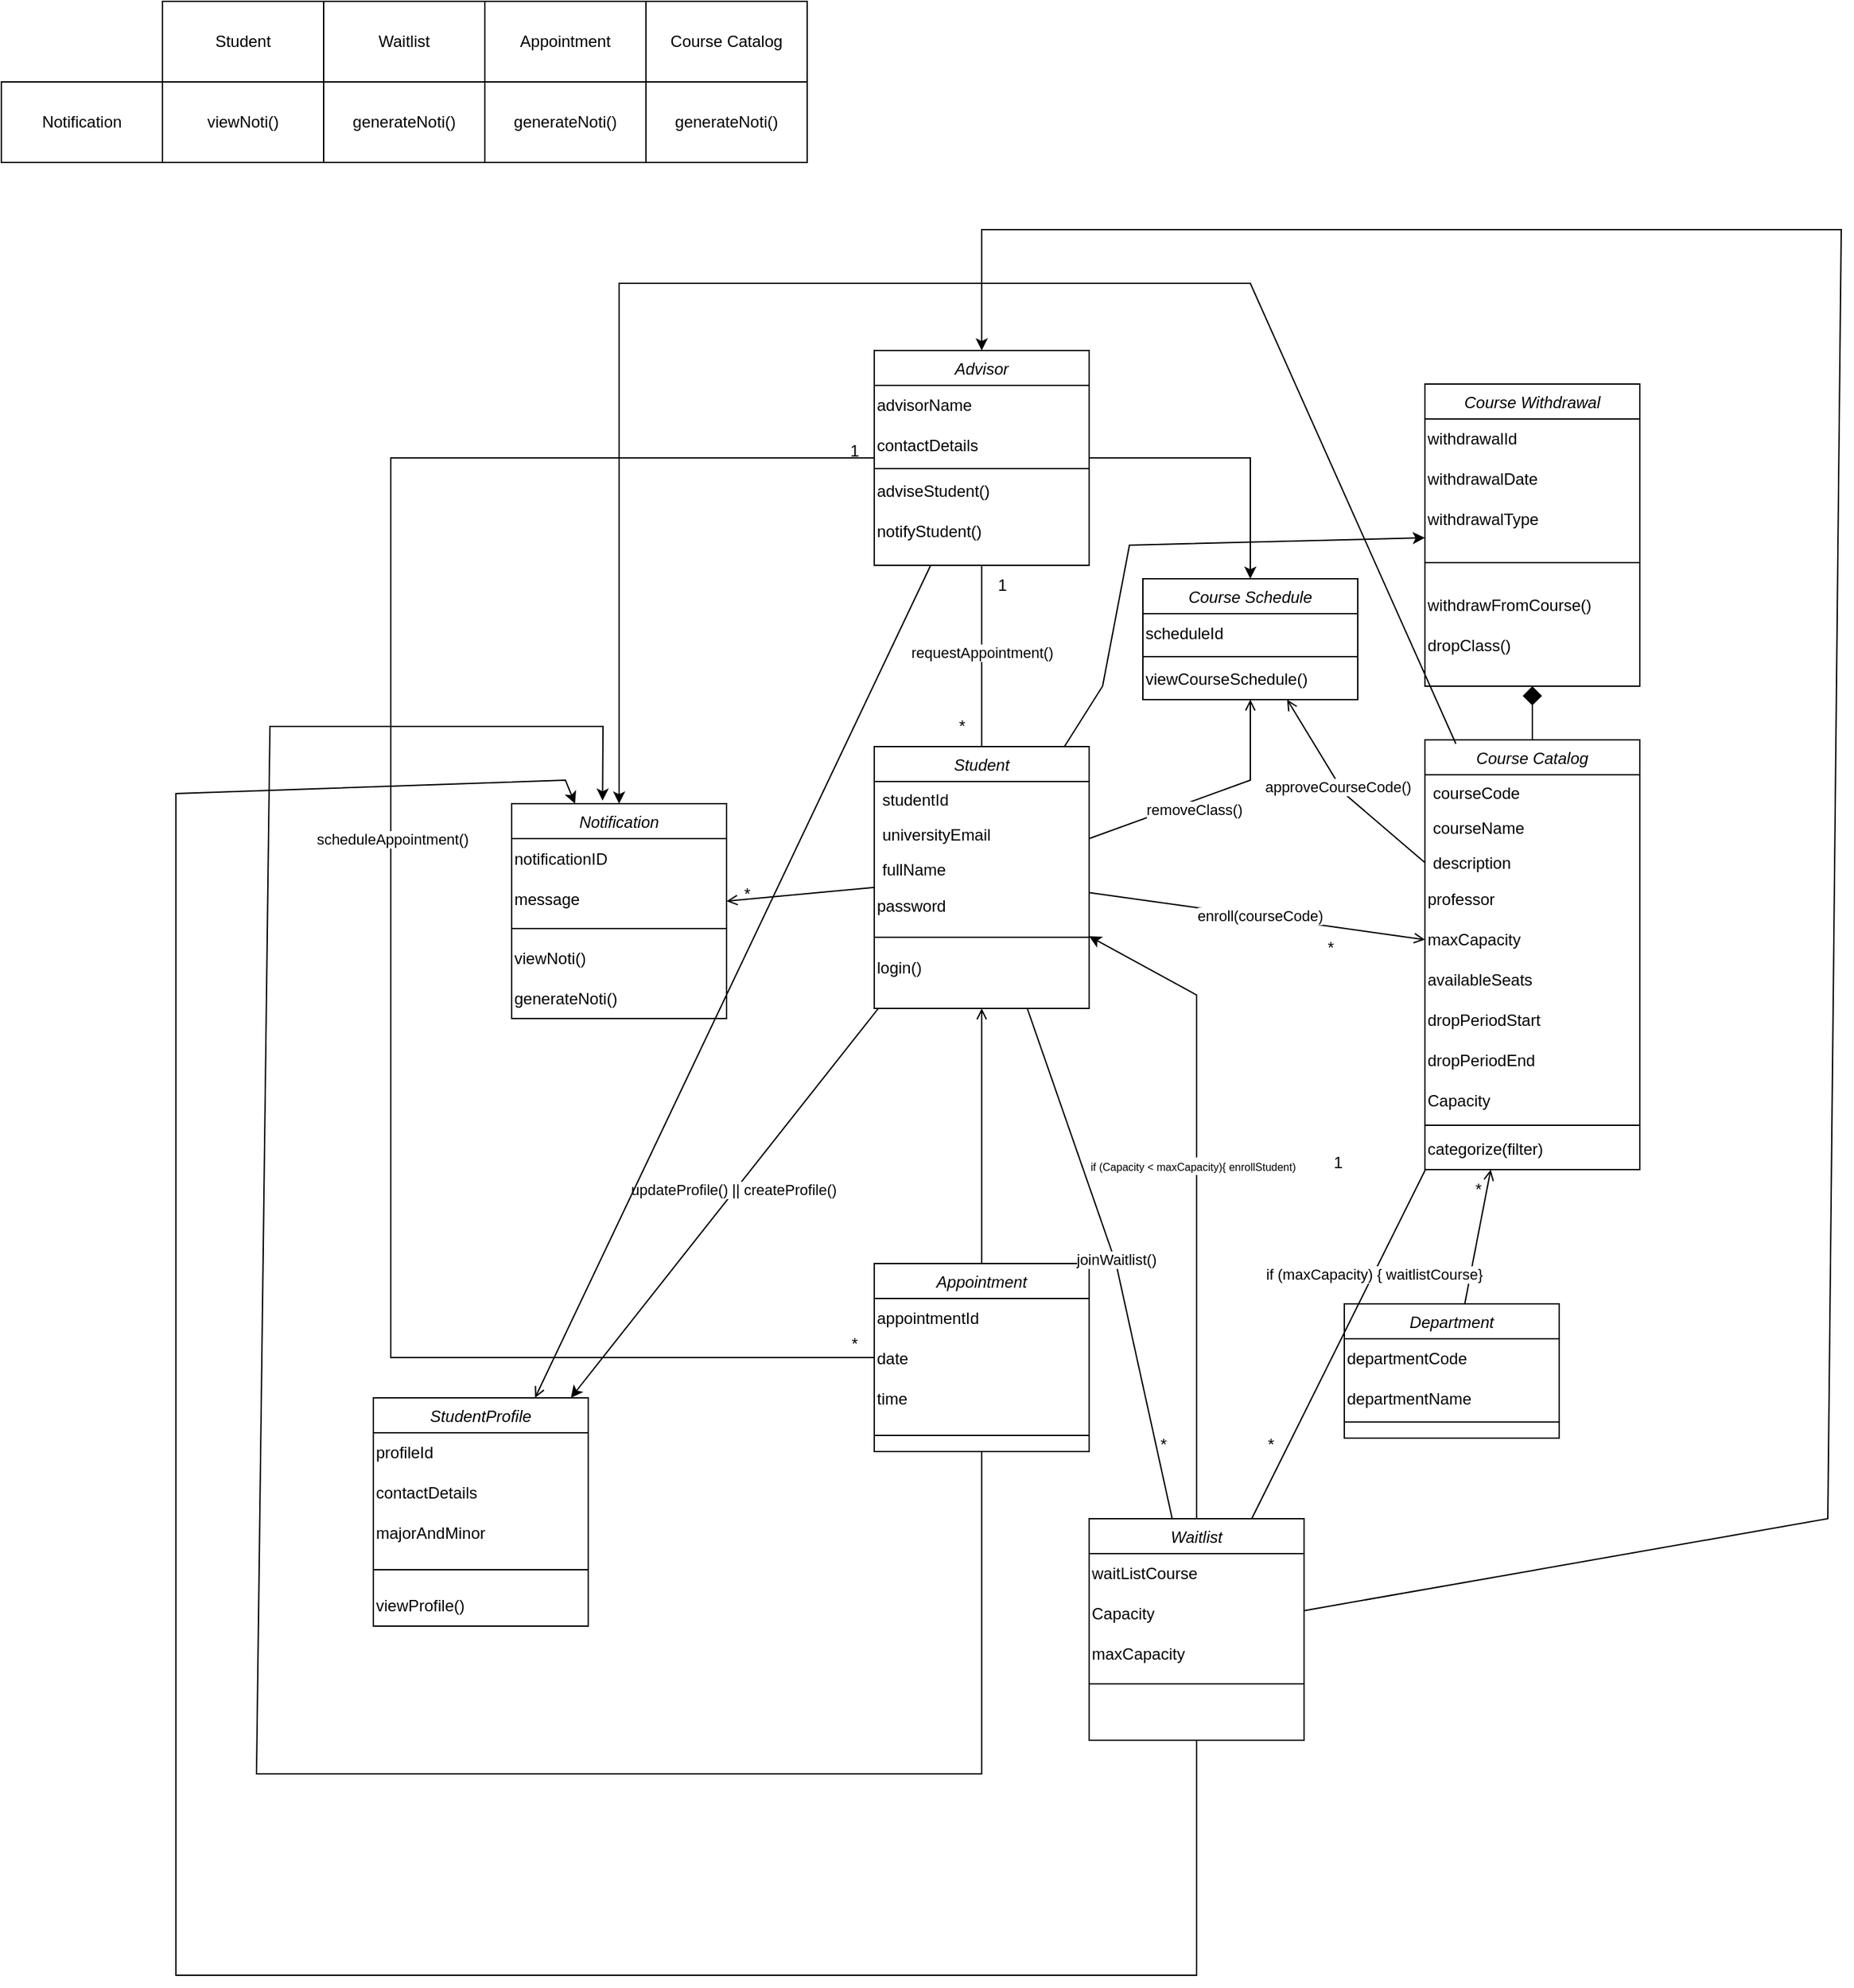 <mxfile version="22.0.3" type="github">
  <diagram id="C5RBs43oDa-KdzZeNtuy" name="Page-1">
    <mxGraphModel dx="2267" dy="2130" grid="1" gridSize="10" guides="1" tooltips="1" connect="1" arrows="1" fold="1" page="1" pageScale="1" pageWidth="827" pageHeight="1169" math="0" shadow="0">
      <root>
        <mxCell id="WIyWlLk6GJQsqaUBKTNV-0" />
        <mxCell id="WIyWlLk6GJQsqaUBKTNV-1" parent="WIyWlLk6GJQsqaUBKTNV-0" />
        <mxCell id="zkfFHV4jXpPFQw0GAbJ--0" value="Student" style="swimlane;fontStyle=2;align=center;verticalAlign=top;childLayout=stackLayout;horizontal=1;startSize=26;horizontalStack=0;resizeParent=1;resizeLast=0;collapsible=1;marginBottom=0;rounded=0;shadow=0;strokeWidth=1;" parent="WIyWlLk6GJQsqaUBKTNV-1" vertex="1">
          <mxGeometry x="-120" y="125" width="160" height="195" as="geometry">
            <mxRectangle x="230" y="140" width="160" height="26" as="alternateBounds" />
          </mxGeometry>
        </mxCell>
        <mxCell id="zkfFHV4jXpPFQw0GAbJ--1" value="studentId" style="text;align=left;verticalAlign=top;spacingLeft=4;spacingRight=4;overflow=hidden;rotatable=0;points=[[0,0.5],[1,0.5]];portConstraint=eastwest;" parent="zkfFHV4jXpPFQw0GAbJ--0" vertex="1">
          <mxGeometry y="26" width="160" height="26" as="geometry" />
        </mxCell>
        <mxCell id="zkfFHV4jXpPFQw0GAbJ--2" value="universityEmail" style="text;align=left;verticalAlign=top;spacingLeft=4;spacingRight=4;overflow=hidden;rotatable=0;points=[[0,0.5],[1,0.5]];portConstraint=eastwest;rounded=0;shadow=0;html=0;" parent="zkfFHV4jXpPFQw0GAbJ--0" vertex="1">
          <mxGeometry y="52" width="160" height="26" as="geometry" />
        </mxCell>
        <mxCell id="zkfFHV4jXpPFQw0GAbJ--3" value="fullName" style="text;align=left;verticalAlign=top;spacingLeft=4;spacingRight=4;overflow=hidden;rotatable=0;points=[[0,0.5],[1,0.5]];portConstraint=eastwest;rounded=0;shadow=0;html=0;" parent="zkfFHV4jXpPFQw0GAbJ--0" vertex="1">
          <mxGeometry y="78" width="160" height="26" as="geometry" />
        </mxCell>
        <mxCell id="_iBIzwe4cGZ4-WOvdbni-1" value="password" style="text;html=1;align=left;verticalAlign=middle;resizable=0;points=[];autosize=1;strokeColor=none;fillColor=none;" vertex="1" parent="zkfFHV4jXpPFQw0GAbJ--0">
          <mxGeometry y="104" width="160" height="30" as="geometry" />
        </mxCell>
        <mxCell id="zkfFHV4jXpPFQw0GAbJ--4" value="" style="line;html=1;strokeWidth=1;align=left;verticalAlign=middle;spacingTop=-1;spacingLeft=3;spacingRight=3;rotatable=0;labelPosition=right;points=[];portConstraint=eastwest;" parent="zkfFHV4jXpPFQw0GAbJ--0" vertex="1">
          <mxGeometry y="134" width="160" height="16" as="geometry" />
        </mxCell>
        <mxCell id="_iBIzwe4cGZ4-WOvdbni-166" value="login()" style="text;html=1;align=left;verticalAlign=middle;resizable=0;points=[];autosize=1;strokeColor=none;fillColor=none;" vertex="1" parent="zkfFHV4jXpPFQw0GAbJ--0">
          <mxGeometry y="150" width="160" height="30" as="geometry" />
        </mxCell>
        <mxCell id="_iBIzwe4cGZ4-WOvdbni-12" value="Course Catalog" style="swimlane;fontStyle=2;align=center;verticalAlign=top;childLayout=stackLayout;horizontal=1;startSize=26;horizontalStack=0;resizeParent=1;resizeLast=0;collapsible=1;marginBottom=0;rounded=0;shadow=0;strokeWidth=1;" vertex="1" parent="WIyWlLk6GJQsqaUBKTNV-1">
          <mxGeometry x="290" y="120" width="160" height="320" as="geometry">
            <mxRectangle x="230" y="140" width="160" height="26" as="alternateBounds" />
          </mxGeometry>
        </mxCell>
        <mxCell id="_iBIzwe4cGZ4-WOvdbni-13" value="courseCode" style="text;align=left;verticalAlign=top;spacingLeft=4;spacingRight=4;overflow=hidden;rotatable=0;points=[[0,0.5],[1,0.5]];portConstraint=eastwest;" vertex="1" parent="_iBIzwe4cGZ4-WOvdbni-12">
          <mxGeometry y="26" width="160" height="26" as="geometry" />
        </mxCell>
        <mxCell id="_iBIzwe4cGZ4-WOvdbni-14" value="courseName" style="text;align=left;verticalAlign=top;spacingLeft=4;spacingRight=4;overflow=hidden;rotatable=0;points=[[0,0.5],[1,0.5]];portConstraint=eastwest;rounded=0;shadow=0;html=0;" vertex="1" parent="_iBIzwe4cGZ4-WOvdbni-12">
          <mxGeometry y="52" width="160" height="26" as="geometry" />
        </mxCell>
        <mxCell id="_iBIzwe4cGZ4-WOvdbni-15" value="description" style="text;align=left;verticalAlign=top;spacingLeft=4;spacingRight=4;overflow=hidden;rotatable=0;points=[[0,0.5],[1,0.5]];portConstraint=eastwest;rounded=0;shadow=0;html=0;" vertex="1" parent="_iBIzwe4cGZ4-WOvdbni-12">
          <mxGeometry y="78" width="160" height="26" as="geometry" />
        </mxCell>
        <mxCell id="_iBIzwe4cGZ4-WOvdbni-16" value="professor" style="text;html=1;align=left;verticalAlign=middle;resizable=0;points=[];autosize=1;strokeColor=none;fillColor=none;" vertex="1" parent="_iBIzwe4cGZ4-WOvdbni-12">
          <mxGeometry y="104" width="160" height="30" as="geometry" />
        </mxCell>
        <mxCell id="_iBIzwe4cGZ4-WOvdbni-23" value="maxCapacity" style="text;html=1;align=left;verticalAlign=middle;resizable=0;points=[];autosize=1;strokeColor=none;fillColor=none;" vertex="1" parent="_iBIzwe4cGZ4-WOvdbni-12">
          <mxGeometry y="134" width="160" height="30" as="geometry" />
        </mxCell>
        <mxCell id="_iBIzwe4cGZ4-WOvdbni-36" value="availableSeats" style="text;html=1;align=left;verticalAlign=middle;resizable=0;points=[];autosize=1;strokeColor=none;fillColor=none;" vertex="1" parent="_iBIzwe4cGZ4-WOvdbni-12">
          <mxGeometry y="164" width="160" height="30" as="geometry" />
        </mxCell>
        <mxCell id="_iBIzwe4cGZ4-WOvdbni-37" value="dropPeriodStart" style="text;html=1;align=left;verticalAlign=middle;resizable=0;points=[];autosize=1;strokeColor=none;fillColor=none;" vertex="1" parent="_iBIzwe4cGZ4-WOvdbni-12">
          <mxGeometry y="194" width="160" height="30" as="geometry" />
        </mxCell>
        <mxCell id="_iBIzwe4cGZ4-WOvdbni-38" value="dropPeriodEnd" style="text;html=1;align=left;verticalAlign=middle;resizable=0;points=[];autosize=1;strokeColor=none;fillColor=none;" vertex="1" parent="_iBIzwe4cGZ4-WOvdbni-12">
          <mxGeometry y="224" width="160" height="30" as="geometry" />
        </mxCell>
        <mxCell id="_iBIzwe4cGZ4-WOvdbni-176" value="Capacity" style="text;html=1;align=left;verticalAlign=middle;resizable=0;points=[];autosize=1;strokeColor=none;fillColor=none;" vertex="1" parent="_iBIzwe4cGZ4-WOvdbni-12">
          <mxGeometry y="254" width="160" height="30" as="geometry" />
        </mxCell>
        <mxCell id="_iBIzwe4cGZ4-WOvdbni-17" value="" style="line;html=1;strokeWidth=1;align=left;verticalAlign=middle;spacingTop=-1;spacingLeft=3;spacingRight=3;rotatable=0;labelPosition=right;points=[];portConstraint=eastwest;" vertex="1" parent="_iBIzwe4cGZ4-WOvdbni-12">
          <mxGeometry y="284" width="160" height="6" as="geometry" />
        </mxCell>
        <mxCell id="_iBIzwe4cGZ4-WOvdbni-167" value="categorize(filter)" style="text;html=1;align=left;verticalAlign=middle;resizable=0;points=[];autosize=1;strokeColor=none;fillColor=none;" vertex="1" parent="_iBIzwe4cGZ4-WOvdbni-12">
          <mxGeometry y="290" width="160" height="30" as="geometry" />
        </mxCell>
        <mxCell id="_iBIzwe4cGZ4-WOvdbni-52" value="Department" style="swimlane;fontStyle=2;align=center;verticalAlign=top;childLayout=stackLayout;horizontal=1;startSize=26;horizontalStack=0;resizeParent=1;resizeLast=0;collapsible=1;marginBottom=0;rounded=0;shadow=0;strokeWidth=1;" vertex="1" parent="WIyWlLk6GJQsqaUBKTNV-1">
          <mxGeometry x="230" y="540" width="160" height="100" as="geometry">
            <mxRectangle x="230" y="140" width="160" height="26" as="alternateBounds" />
          </mxGeometry>
        </mxCell>
        <mxCell id="_iBIzwe4cGZ4-WOvdbni-64" value="departmentCode" style="text;html=1;align=left;verticalAlign=middle;resizable=0;points=[];autosize=1;strokeColor=none;fillColor=none;" vertex="1" parent="_iBIzwe4cGZ4-WOvdbni-52">
          <mxGeometry y="26" width="160" height="30" as="geometry" />
        </mxCell>
        <mxCell id="_iBIzwe4cGZ4-WOvdbni-66" value="departmentName" style="text;html=1;align=left;verticalAlign=middle;resizable=0;points=[];autosize=1;strokeColor=none;fillColor=none;" vertex="1" parent="_iBIzwe4cGZ4-WOvdbni-52">
          <mxGeometry y="56" width="160" height="30" as="geometry" />
        </mxCell>
        <mxCell id="_iBIzwe4cGZ4-WOvdbni-57" value="" style="line;html=1;strokeWidth=1;align=left;verticalAlign=middle;spacingTop=-1;spacingLeft=3;spacingRight=3;rotatable=0;labelPosition=right;points=[];portConstraint=eastwest;" vertex="1" parent="_iBIzwe4cGZ4-WOvdbni-52">
          <mxGeometry y="86" width="160" height="4" as="geometry" />
        </mxCell>
        <mxCell id="_iBIzwe4cGZ4-WOvdbni-68" value="Waitlist" style="swimlane;fontStyle=2;align=center;verticalAlign=top;childLayout=stackLayout;horizontal=1;startSize=26;horizontalStack=0;resizeParent=1;resizeLast=0;collapsible=1;marginBottom=0;rounded=0;shadow=0;strokeWidth=1;" vertex="1" parent="WIyWlLk6GJQsqaUBKTNV-1">
          <mxGeometry x="40" y="700" width="160" height="165" as="geometry">
            <mxRectangle x="230" y="140" width="160" height="26" as="alternateBounds" />
          </mxGeometry>
        </mxCell>
        <mxCell id="_iBIzwe4cGZ4-WOvdbni-69" value="waitListCourse" style="text;html=1;align=left;verticalAlign=middle;resizable=0;points=[];autosize=1;strokeColor=none;fillColor=none;" vertex="1" parent="_iBIzwe4cGZ4-WOvdbni-68">
          <mxGeometry y="26" width="160" height="30" as="geometry" />
        </mxCell>
        <mxCell id="_iBIzwe4cGZ4-WOvdbni-181" value="Capacity" style="text;html=1;align=left;verticalAlign=middle;resizable=0;points=[];autosize=1;strokeColor=none;fillColor=none;" vertex="1" parent="_iBIzwe4cGZ4-WOvdbni-68">
          <mxGeometry y="56" width="160" height="30" as="geometry" />
        </mxCell>
        <mxCell id="_iBIzwe4cGZ4-WOvdbni-182" value="maxCapacity" style="text;html=1;align=left;verticalAlign=middle;resizable=0;points=[];autosize=1;strokeColor=none;fillColor=none;" vertex="1" parent="_iBIzwe4cGZ4-WOvdbni-68">
          <mxGeometry y="86" width="160" height="30" as="geometry" />
        </mxCell>
        <mxCell id="_iBIzwe4cGZ4-WOvdbni-71" value="" style="line;html=1;strokeWidth=1;align=left;verticalAlign=middle;spacingTop=-1;spacingLeft=3;spacingRight=3;rotatable=0;labelPosition=right;points=[];portConstraint=eastwest;" vertex="1" parent="_iBIzwe4cGZ4-WOvdbni-68">
          <mxGeometry y="116" width="160" height="14" as="geometry" />
        </mxCell>
        <mxCell id="_iBIzwe4cGZ4-WOvdbni-73" value="Advisor" style="swimlane;fontStyle=2;align=center;verticalAlign=top;childLayout=stackLayout;horizontal=1;startSize=26;horizontalStack=0;resizeParent=1;resizeLast=0;collapsible=1;marginBottom=0;rounded=0;shadow=0;strokeWidth=1;" vertex="1" parent="WIyWlLk6GJQsqaUBKTNV-1">
          <mxGeometry x="-120" y="-170" width="160" height="160" as="geometry">
            <mxRectangle x="230" y="140" width="160" height="26" as="alternateBounds" />
          </mxGeometry>
        </mxCell>
        <mxCell id="_iBIzwe4cGZ4-WOvdbni-74" value="advisorName" style="text;html=1;align=left;verticalAlign=middle;resizable=0;points=[];autosize=1;strokeColor=none;fillColor=none;" vertex="1" parent="_iBIzwe4cGZ4-WOvdbni-73">
          <mxGeometry y="26" width="160" height="30" as="geometry" />
        </mxCell>
        <mxCell id="_iBIzwe4cGZ4-WOvdbni-75" value="contactDetails" style="text;html=1;align=left;verticalAlign=middle;resizable=0;points=[];autosize=1;strokeColor=none;fillColor=none;" vertex="1" parent="_iBIzwe4cGZ4-WOvdbni-73">
          <mxGeometry y="56" width="160" height="30" as="geometry" />
        </mxCell>
        <mxCell id="_iBIzwe4cGZ4-WOvdbni-76" value="" style="line;html=1;strokeWidth=1;align=left;verticalAlign=middle;spacingTop=-1;spacingLeft=3;spacingRight=3;rotatable=0;labelPosition=right;points=[];portConstraint=eastwest;" vertex="1" parent="_iBIzwe4cGZ4-WOvdbni-73">
          <mxGeometry y="86" width="160" height="4" as="geometry" />
        </mxCell>
        <mxCell id="_iBIzwe4cGZ4-WOvdbni-77" value="adviseStudent()" style="text;html=1;align=left;verticalAlign=middle;resizable=0;points=[];autosize=1;strokeColor=none;fillColor=none;" vertex="1" parent="_iBIzwe4cGZ4-WOvdbni-73">
          <mxGeometry y="90" width="160" height="30" as="geometry" />
        </mxCell>
        <mxCell id="_iBIzwe4cGZ4-WOvdbni-79" value="notifyStudent()" style="text;html=1;align=left;verticalAlign=middle;resizable=0;points=[];autosize=1;strokeColor=none;fillColor=none;" vertex="1" parent="_iBIzwe4cGZ4-WOvdbni-73">
          <mxGeometry y="120" width="160" height="30" as="geometry" />
        </mxCell>
        <mxCell id="_iBIzwe4cGZ4-WOvdbni-81" value="Appointment" style="swimlane;fontStyle=2;align=center;verticalAlign=top;childLayout=stackLayout;horizontal=1;startSize=26;horizontalStack=0;resizeParent=1;resizeLast=0;collapsible=1;marginBottom=0;rounded=0;shadow=0;strokeWidth=1;" vertex="1" parent="WIyWlLk6GJQsqaUBKTNV-1">
          <mxGeometry x="-120" y="510" width="160" height="140" as="geometry">
            <mxRectangle x="230" y="140" width="160" height="26" as="alternateBounds" />
          </mxGeometry>
        </mxCell>
        <mxCell id="_iBIzwe4cGZ4-WOvdbni-82" value="appointmentId" style="text;html=1;align=left;verticalAlign=middle;resizable=0;points=[];autosize=1;strokeColor=none;fillColor=none;" vertex="1" parent="_iBIzwe4cGZ4-WOvdbni-81">
          <mxGeometry y="26" width="160" height="30" as="geometry" />
        </mxCell>
        <mxCell id="_iBIzwe4cGZ4-WOvdbni-83" value="date" style="text;html=1;align=left;verticalAlign=middle;resizable=0;points=[];autosize=1;strokeColor=none;fillColor=none;" vertex="1" parent="_iBIzwe4cGZ4-WOvdbni-81">
          <mxGeometry y="56" width="160" height="30" as="geometry" />
        </mxCell>
        <mxCell id="_iBIzwe4cGZ4-WOvdbni-86" value="time" style="text;html=1;align=left;verticalAlign=middle;resizable=0;points=[];autosize=1;strokeColor=none;fillColor=none;" vertex="1" parent="_iBIzwe4cGZ4-WOvdbni-81">
          <mxGeometry y="86" width="160" height="30" as="geometry" />
        </mxCell>
        <mxCell id="_iBIzwe4cGZ4-WOvdbni-84" value="" style="line;html=1;strokeWidth=1;align=left;verticalAlign=middle;spacingTop=-1;spacingLeft=3;spacingRight=3;rotatable=0;labelPosition=right;points=[];portConstraint=eastwest;" vertex="1" parent="_iBIzwe4cGZ4-WOvdbni-81">
          <mxGeometry y="116" width="160" height="24" as="geometry" />
        </mxCell>
        <mxCell id="_iBIzwe4cGZ4-WOvdbni-88" value="Course Schedule" style="swimlane;fontStyle=2;align=center;verticalAlign=top;childLayout=stackLayout;horizontal=1;startSize=26;horizontalStack=0;resizeParent=1;resizeLast=0;collapsible=1;marginBottom=0;rounded=0;shadow=0;strokeWidth=1;" vertex="1" parent="WIyWlLk6GJQsqaUBKTNV-1">
          <mxGeometry x="80" width="160" height="90" as="geometry">
            <mxRectangle x="230" y="140" width="160" height="26" as="alternateBounds" />
          </mxGeometry>
        </mxCell>
        <mxCell id="_iBIzwe4cGZ4-WOvdbni-89" value="scheduleId" style="text;html=1;align=left;verticalAlign=middle;resizable=0;points=[];autosize=1;strokeColor=none;fillColor=none;" vertex="1" parent="_iBIzwe4cGZ4-WOvdbni-88">
          <mxGeometry y="26" width="160" height="30" as="geometry" />
        </mxCell>
        <mxCell id="_iBIzwe4cGZ4-WOvdbni-91" value="" style="line;html=1;strokeWidth=1;align=left;verticalAlign=middle;spacingTop=-1;spacingLeft=3;spacingRight=3;rotatable=0;labelPosition=right;points=[];portConstraint=eastwest;" vertex="1" parent="_iBIzwe4cGZ4-WOvdbni-88">
          <mxGeometry y="56" width="160" height="4" as="geometry" />
        </mxCell>
        <mxCell id="_iBIzwe4cGZ4-WOvdbni-185" value="viewCourseSchedule()" style="text;html=1;align=left;verticalAlign=middle;resizable=0;points=[];autosize=1;strokeColor=none;fillColor=none;" vertex="1" parent="_iBIzwe4cGZ4-WOvdbni-88">
          <mxGeometry y="60" width="160" height="30" as="geometry" />
        </mxCell>
        <mxCell id="_iBIzwe4cGZ4-WOvdbni-93" value="Notification" style="swimlane;fontStyle=2;align=center;verticalAlign=top;childLayout=stackLayout;horizontal=1;startSize=26;horizontalStack=0;resizeParent=1;resizeLast=0;collapsible=1;marginBottom=0;rounded=0;shadow=0;strokeWidth=1;" vertex="1" parent="WIyWlLk6GJQsqaUBKTNV-1">
          <mxGeometry x="-390" y="167.5" width="160" height="160" as="geometry">
            <mxRectangle x="230" y="140" width="160" height="26" as="alternateBounds" />
          </mxGeometry>
        </mxCell>
        <mxCell id="_iBIzwe4cGZ4-WOvdbni-94" value="notificationID" style="text;html=1;align=left;verticalAlign=middle;resizable=0;points=[];autosize=1;strokeColor=none;fillColor=none;" vertex="1" parent="_iBIzwe4cGZ4-WOvdbni-93">
          <mxGeometry y="26" width="160" height="30" as="geometry" />
        </mxCell>
        <mxCell id="_iBIzwe4cGZ4-WOvdbni-95" value="message" style="text;html=1;align=left;verticalAlign=middle;resizable=0;points=[];autosize=1;strokeColor=none;fillColor=none;" vertex="1" parent="_iBIzwe4cGZ4-WOvdbni-93">
          <mxGeometry y="56" width="160" height="30" as="geometry" />
        </mxCell>
        <mxCell id="_iBIzwe4cGZ4-WOvdbni-96" value="" style="line;html=1;strokeWidth=1;align=left;verticalAlign=middle;spacingTop=-1;spacingLeft=3;spacingRight=3;rotatable=0;labelPosition=right;points=[];portConstraint=eastwest;" vertex="1" parent="_iBIzwe4cGZ4-WOvdbni-93">
          <mxGeometry y="86" width="160" height="14" as="geometry" />
        </mxCell>
        <mxCell id="_iBIzwe4cGZ4-WOvdbni-188" value="viewNoti()" style="text;html=1;align=left;verticalAlign=middle;resizable=0;points=[];autosize=1;strokeColor=none;fillColor=none;" vertex="1" parent="_iBIzwe4cGZ4-WOvdbni-93">
          <mxGeometry y="100" width="160" height="30" as="geometry" />
        </mxCell>
        <mxCell id="_iBIzwe4cGZ4-WOvdbni-189" value="generateNoti()" style="text;html=1;align=left;verticalAlign=middle;resizable=0;points=[];autosize=1;strokeColor=none;fillColor=none;" vertex="1" parent="_iBIzwe4cGZ4-WOvdbni-93">
          <mxGeometry y="130" width="160" height="30" as="geometry" />
        </mxCell>
        <mxCell id="_iBIzwe4cGZ4-WOvdbni-99" value="StudentProfile" style="swimlane;fontStyle=2;align=center;verticalAlign=top;childLayout=stackLayout;horizontal=1;startSize=26;horizontalStack=0;resizeParent=1;resizeLast=0;collapsible=1;marginBottom=0;rounded=0;shadow=0;strokeWidth=1;" vertex="1" parent="WIyWlLk6GJQsqaUBKTNV-1">
          <mxGeometry x="-493" y="610" width="160" height="170" as="geometry">
            <mxRectangle x="230" y="140" width="160" height="26" as="alternateBounds" />
          </mxGeometry>
        </mxCell>
        <mxCell id="_iBIzwe4cGZ4-WOvdbni-100" value="profileId" style="text;html=1;align=left;verticalAlign=middle;resizable=0;points=[];autosize=1;strokeColor=none;fillColor=none;" vertex="1" parent="_iBIzwe4cGZ4-WOvdbni-99">
          <mxGeometry y="26" width="160" height="30" as="geometry" />
        </mxCell>
        <mxCell id="_iBIzwe4cGZ4-WOvdbni-101" value="contactDetails" style="text;html=1;align=left;verticalAlign=middle;resizable=0;points=[];autosize=1;strokeColor=none;fillColor=none;" vertex="1" parent="_iBIzwe4cGZ4-WOvdbni-99">
          <mxGeometry y="56" width="160" height="30" as="geometry" />
        </mxCell>
        <mxCell id="_iBIzwe4cGZ4-WOvdbni-107" value="majorAndMinor" style="text;html=1;align=left;verticalAlign=middle;resizable=0;points=[];autosize=1;strokeColor=none;fillColor=none;" vertex="1" parent="_iBIzwe4cGZ4-WOvdbni-99">
          <mxGeometry y="86" width="160" height="30" as="geometry" />
        </mxCell>
        <mxCell id="_iBIzwe4cGZ4-WOvdbni-102" value="" style="line;html=1;strokeWidth=1;align=left;verticalAlign=middle;spacingTop=-1;spacingLeft=3;spacingRight=3;rotatable=0;labelPosition=right;points=[];portConstraint=eastwest;" vertex="1" parent="_iBIzwe4cGZ4-WOvdbni-99">
          <mxGeometry y="116" width="160" height="24" as="geometry" />
        </mxCell>
        <mxCell id="_iBIzwe4cGZ4-WOvdbni-165" value="viewProfile()" style="text;html=1;align=left;verticalAlign=middle;resizable=0;points=[];autosize=1;strokeColor=none;fillColor=none;" vertex="1" parent="_iBIzwe4cGZ4-WOvdbni-99">
          <mxGeometry y="140" width="160" height="30" as="geometry" />
        </mxCell>
        <mxCell id="_iBIzwe4cGZ4-WOvdbni-110" value="" style="endArrow=open;html=1;rounded=0;endFill=0;" edge="1" parent="WIyWlLk6GJQsqaUBKTNV-1" source="zkfFHV4jXpPFQw0GAbJ--0" target="_iBIzwe4cGZ4-WOvdbni-12">
          <mxGeometry width="50" height="50" relative="1" as="geometry">
            <mxPoint x="80" y="230" as="sourcePoint" />
            <mxPoint x="220" y="290" as="targetPoint" />
          </mxGeometry>
        </mxCell>
        <mxCell id="_iBIzwe4cGZ4-WOvdbni-154" value="enroll(courseCode)" style="edgeLabel;html=1;align=center;verticalAlign=middle;resizable=0;points=[];" vertex="1" connectable="0" parent="_iBIzwe4cGZ4-WOvdbni-110">
          <mxGeometry x="0.016" y="1" relative="1" as="geometry">
            <mxPoint as="offset" />
          </mxGeometry>
        </mxCell>
        <mxCell id="_iBIzwe4cGZ4-WOvdbni-111" value="" style="endArrow=none;html=1;rounded=0;endFill=0;startArrow=open;startFill=0;" edge="1" parent="WIyWlLk6GJQsqaUBKTNV-1" source="zkfFHV4jXpPFQw0GAbJ--0" target="_iBIzwe4cGZ4-WOvdbni-81">
          <mxGeometry width="50" height="50" relative="1" as="geometry">
            <mxPoint x="190" y="670" as="sourcePoint" />
            <mxPoint x="240" y="620" as="targetPoint" />
          </mxGeometry>
        </mxCell>
        <mxCell id="_iBIzwe4cGZ4-WOvdbni-112" value="*" style="text;html=1;strokeColor=none;fillColor=none;align=center;verticalAlign=middle;whiteSpace=wrap;rounded=0;" vertex="1" parent="WIyWlLk6GJQsqaUBKTNV-1">
          <mxGeometry x="190" y="260" width="60" height="30" as="geometry" />
        </mxCell>
        <mxCell id="_iBIzwe4cGZ4-WOvdbni-113" value="" style="endArrow=open;html=1;rounded=0;endFill=0;startArrow=none;startFill=0;" edge="1" parent="WIyWlLk6GJQsqaUBKTNV-1" source="zkfFHV4jXpPFQw0GAbJ--0" target="_iBIzwe4cGZ4-WOvdbni-93">
          <mxGeometry width="50" height="50" relative="1" as="geometry">
            <mxPoint x="190" y="530" as="sourcePoint" />
            <mxPoint x="240" y="480" as="targetPoint" />
          </mxGeometry>
        </mxCell>
        <mxCell id="_iBIzwe4cGZ4-WOvdbni-114" value="" style="endArrow=none;html=1;rounded=0;endFill=0;" edge="1" parent="WIyWlLk6GJQsqaUBKTNV-1" source="zkfFHV4jXpPFQw0GAbJ--0" target="_iBIzwe4cGZ4-WOvdbni-73">
          <mxGeometry width="50" height="50" relative="1" as="geometry">
            <mxPoint x="130" y="280" as="sourcePoint" />
            <mxPoint x="100" y="30" as="targetPoint" />
          </mxGeometry>
        </mxCell>
        <mxCell id="_iBIzwe4cGZ4-WOvdbni-183" value="requestAppointment()" style="edgeLabel;html=1;align=center;verticalAlign=middle;resizable=0;points=[];" vertex="1" connectable="0" parent="_iBIzwe4cGZ4-WOvdbni-114">
          <mxGeometry x="0.041" relative="1" as="geometry">
            <mxPoint as="offset" />
          </mxGeometry>
        </mxCell>
        <mxCell id="_iBIzwe4cGZ4-WOvdbni-115" value="" style="endArrow=open;html=1;rounded=0;endFill=0;" edge="1" parent="WIyWlLk6GJQsqaUBKTNV-1" source="zkfFHV4jXpPFQw0GAbJ--0" target="_iBIzwe4cGZ4-WOvdbni-88">
          <mxGeometry width="50" height="50" relative="1" as="geometry">
            <mxPoint x="-30" y="135" as="sourcePoint" />
            <mxPoint x="-30" y="60" as="targetPoint" />
            <Array as="points">
              <mxPoint x="160" y="150" />
            </Array>
          </mxGeometry>
        </mxCell>
        <mxCell id="_iBIzwe4cGZ4-WOvdbni-187" value="removeClass()" style="edgeLabel;html=1;align=center;verticalAlign=middle;resizable=0;points=[];" vertex="1" connectable="0" parent="_iBIzwe4cGZ4-WOvdbni-115">
          <mxGeometry x="-0.137" y="-6" relative="1" as="geometry">
            <mxPoint as="offset" />
          </mxGeometry>
        </mxCell>
        <mxCell id="_iBIzwe4cGZ4-WOvdbni-116" value="*" style="text;html=1;align=center;verticalAlign=middle;resizable=0;points=[];autosize=1;strokeColor=none;fillColor=none;" vertex="1" parent="WIyWlLk6GJQsqaUBKTNV-1">
          <mxGeometry x="-70" y="95" width="30" height="30" as="geometry" />
        </mxCell>
        <mxCell id="_iBIzwe4cGZ4-WOvdbni-118" value="" style="endArrow=open;html=1;rounded=0;endFill=0;" edge="1" parent="WIyWlLk6GJQsqaUBKTNV-1" source="_iBIzwe4cGZ4-WOvdbni-52" target="_iBIzwe4cGZ4-WOvdbni-12">
          <mxGeometry width="50" height="50" relative="1" as="geometry">
            <mxPoint x="50" y="300" as="sourcePoint" />
            <mxPoint x="240" y="300" as="targetPoint" />
          </mxGeometry>
        </mxCell>
        <mxCell id="_iBIzwe4cGZ4-WOvdbni-119" value="*" style="text;html=1;strokeColor=none;fillColor=none;align=center;verticalAlign=middle;whiteSpace=wrap;rounded=0;" vertex="1" parent="WIyWlLk6GJQsqaUBKTNV-1">
          <mxGeometry x="300" y="440" width="60" height="30" as="geometry" />
        </mxCell>
        <mxCell id="_iBIzwe4cGZ4-WOvdbni-122" value="" style="endArrow=none;html=1;rounded=0;endFill=0;startArrow=none;startFill=0;" edge="1" parent="WIyWlLk6GJQsqaUBKTNV-1" source="_iBIzwe4cGZ4-WOvdbni-68" target="zkfFHV4jXpPFQw0GAbJ--0">
          <mxGeometry width="50" height="50" relative="1" as="geometry">
            <mxPoint x="144.454" y="452.5" as="sourcePoint" />
            <mxPoint x="135.55" y="127.5" as="targetPoint" />
            <Array as="points">
              <mxPoint x="60" y="510" />
            </Array>
          </mxGeometry>
        </mxCell>
        <mxCell id="_iBIzwe4cGZ4-WOvdbni-171" value="joinWaitlist()" style="edgeLabel;html=1;align=center;verticalAlign=middle;resizable=0;points=[];" vertex="1" connectable="0" parent="_iBIzwe4cGZ4-WOvdbni-122">
          <mxGeometry x="-0.001" y="-1" relative="1" as="geometry">
            <mxPoint as="offset" />
          </mxGeometry>
        </mxCell>
        <mxCell id="_iBIzwe4cGZ4-WOvdbni-124" value="*" style="text;html=1;align=center;verticalAlign=middle;resizable=0;points=[];autosize=1;strokeColor=none;fillColor=none;" vertex="1" parent="WIyWlLk6GJQsqaUBKTNV-1">
          <mxGeometry x="80" y="630" width="30" height="30" as="geometry" />
        </mxCell>
        <mxCell id="_iBIzwe4cGZ4-WOvdbni-125" value="" style="endArrow=none;html=1;rounded=0;endFill=0;startArrow=none;startFill=0;" edge="1" parent="WIyWlLk6GJQsqaUBKTNV-1" source="_iBIzwe4cGZ4-WOvdbni-81" target="_iBIzwe4cGZ4-WOvdbni-73">
          <mxGeometry width="50" height="50" relative="1" as="geometry">
            <mxPoint x="-490" y="740" as="sourcePoint" />
            <mxPoint x="130" y="280" as="targetPoint" />
            <Array as="points">
              <mxPoint x="-480" y="580" />
              <mxPoint x="-480" y="-90" />
            </Array>
          </mxGeometry>
        </mxCell>
        <mxCell id="_iBIzwe4cGZ4-WOvdbni-148" value="scheduleAppointment()" style="edgeLabel;html=1;align=center;verticalAlign=middle;resizable=0;points=[];" vertex="1" connectable="0" parent="_iBIzwe4cGZ4-WOvdbni-125">
          <mxGeometry x="0.075" y="-1" relative="1" as="geometry">
            <mxPoint y="1" as="offset" />
          </mxGeometry>
        </mxCell>
        <mxCell id="_iBIzwe4cGZ4-WOvdbni-127" value="*" style="text;html=1;align=center;verticalAlign=middle;resizable=0;points=[];autosize=1;strokeColor=none;fillColor=none;" vertex="1" parent="WIyWlLk6GJQsqaUBKTNV-1">
          <mxGeometry x="-150" y="555" width="30" height="30" as="geometry" />
        </mxCell>
        <mxCell id="_iBIzwe4cGZ4-WOvdbni-129" value="" style="endArrow=classic;html=1;rounded=0;" edge="1" parent="WIyWlLk6GJQsqaUBKTNV-1" source="zkfFHV4jXpPFQw0GAbJ--0" target="_iBIzwe4cGZ4-WOvdbni-99">
          <mxGeometry width="50" height="50" relative="1" as="geometry">
            <mxPoint x="70" y="480" as="sourcePoint" />
            <mxPoint x="120" y="430" as="targetPoint" />
          </mxGeometry>
        </mxCell>
        <mxCell id="_iBIzwe4cGZ4-WOvdbni-144" value="updateProfile() || createProfile()" style="edgeLabel;html=1;align=center;verticalAlign=middle;resizable=0;points=[];" vertex="1" connectable="0" parent="_iBIzwe4cGZ4-WOvdbni-129">
          <mxGeometry x="-0.064" y="-2" relative="1" as="geometry">
            <mxPoint as="offset" />
          </mxGeometry>
        </mxCell>
        <mxCell id="_iBIzwe4cGZ4-WOvdbni-130" value="" style="endArrow=open;html=1;rounded=0;endFill=0;" edge="1" parent="WIyWlLk6GJQsqaUBKTNV-1" source="_iBIzwe4cGZ4-WOvdbni-12" target="_iBIzwe4cGZ4-WOvdbni-88">
          <mxGeometry width="50" height="50" relative="1" as="geometry">
            <mxPoint x="70" y="310" as="sourcePoint" />
            <mxPoint x="120" y="260" as="targetPoint" />
            <Array as="points">
              <mxPoint x="230" y="160" />
            </Array>
          </mxGeometry>
        </mxCell>
        <mxCell id="_iBIzwe4cGZ4-WOvdbni-184" value="approveCourseCode()" style="edgeLabel;html=1;align=center;verticalAlign=middle;resizable=0;points=[];" vertex="1" connectable="0" parent="_iBIzwe4cGZ4-WOvdbni-130">
          <mxGeometry x="0.083" y="3" relative="1" as="geometry">
            <mxPoint x="1" as="offset" />
          </mxGeometry>
        </mxCell>
        <mxCell id="_iBIzwe4cGZ4-WOvdbni-132" value="Course Withdrawal" style="swimlane;fontStyle=2;align=center;verticalAlign=top;childLayout=stackLayout;horizontal=1;startSize=26;horizontalStack=0;resizeParent=1;resizeLast=0;collapsible=1;marginBottom=0;rounded=0;shadow=0;strokeWidth=1;" vertex="1" parent="WIyWlLk6GJQsqaUBKTNV-1">
          <mxGeometry x="290" y="-145" width="160" height="225" as="geometry">
            <mxRectangle x="230" y="140" width="160" height="26" as="alternateBounds" />
          </mxGeometry>
        </mxCell>
        <mxCell id="_iBIzwe4cGZ4-WOvdbni-133" value="withdrawalId" style="text;html=1;align=left;verticalAlign=middle;resizable=0;points=[];autosize=1;strokeColor=none;fillColor=none;" vertex="1" parent="_iBIzwe4cGZ4-WOvdbni-132">
          <mxGeometry y="26" width="160" height="30" as="geometry" />
        </mxCell>
        <mxCell id="_iBIzwe4cGZ4-WOvdbni-135" value="withdrawalDate" style="text;html=1;align=left;verticalAlign=middle;resizable=0;points=[];autosize=1;strokeColor=none;fillColor=none;" vertex="1" parent="_iBIzwe4cGZ4-WOvdbni-132">
          <mxGeometry y="56" width="160" height="30" as="geometry" />
        </mxCell>
        <mxCell id="_iBIzwe4cGZ4-WOvdbni-136" value="withdrawalType" style="text;html=1;align=left;verticalAlign=middle;resizable=0;points=[];autosize=1;strokeColor=none;fillColor=none;" vertex="1" parent="_iBIzwe4cGZ4-WOvdbni-132">
          <mxGeometry y="86" width="160" height="30" as="geometry" />
        </mxCell>
        <mxCell id="_iBIzwe4cGZ4-WOvdbni-134" value="" style="line;html=1;strokeWidth=1;align=left;verticalAlign=middle;spacingTop=-1;spacingLeft=3;spacingRight=3;rotatable=0;labelPosition=right;points=[];portConstraint=eastwest;" vertex="1" parent="_iBIzwe4cGZ4-WOvdbni-132">
          <mxGeometry y="116" width="160" height="34" as="geometry" />
        </mxCell>
        <mxCell id="_iBIzwe4cGZ4-WOvdbni-138" value="withdrawFromCourse()" style="text;html=1;align=left;verticalAlign=middle;resizable=0;points=[];autosize=1;strokeColor=none;fillColor=none;" vertex="1" parent="_iBIzwe4cGZ4-WOvdbni-132">
          <mxGeometry y="150" width="160" height="30" as="geometry" />
        </mxCell>
        <mxCell id="_iBIzwe4cGZ4-WOvdbni-302" value="dropClass()" style="text;html=1;align=left;verticalAlign=middle;resizable=0;points=[];autosize=1;strokeColor=none;fillColor=none;" vertex="1" parent="_iBIzwe4cGZ4-WOvdbni-132">
          <mxGeometry y="180" width="160" height="30" as="geometry" />
        </mxCell>
        <mxCell id="_iBIzwe4cGZ4-WOvdbni-137" value="" style="endArrow=classic;html=1;rounded=0;" edge="1" parent="WIyWlLk6GJQsqaUBKTNV-1" source="zkfFHV4jXpPFQw0GAbJ--0" target="_iBIzwe4cGZ4-WOvdbni-132">
          <mxGeometry width="50" height="50" relative="1" as="geometry">
            <mxPoint x="20" y="110" as="sourcePoint" />
            <mxPoint x="60" y="-180" as="targetPoint" />
            <Array as="points">
              <mxPoint x="50" y="80" />
              <mxPoint x="70" y="-25" />
            </Array>
          </mxGeometry>
        </mxCell>
        <mxCell id="_iBIzwe4cGZ4-WOvdbni-140" value="" style="endArrow=open;html=1;rounded=0;endFill=0;" edge="1" parent="WIyWlLk6GJQsqaUBKTNV-1" source="_iBIzwe4cGZ4-WOvdbni-73" target="_iBIzwe4cGZ4-WOvdbni-99">
          <mxGeometry width="50" height="50" relative="1" as="geometry">
            <mxPoint x="-180" y="20" as="sourcePoint" />
            <mxPoint x="130" y="240" as="targetPoint" />
          </mxGeometry>
        </mxCell>
        <mxCell id="_iBIzwe4cGZ4-WOvdbni-155" value="1" style="text;html=1;align=center;verticalAlign=middle;resizable=0;points=[];autosize=1;strokeColor=none;fillColor=none;" vertex="1" parent="WIyWlLk6GJQsqaUBKTNV-1">
          <mxGeometry x="-150" y="-110" width="30" height="30" as="geometry" />
        </mxCell>
        <mxCell id="_iBIzwe4cGZ4-WOvdbni-156" value="1" style="text;html=1;align=center;verticalAlign=middle;resizable=0;points=[];autosize=1;strokeColor=none;fillColor=none;" vertex="1" parent="WIyWlLk6GJQsqaUBKTNV-1">
          <mxGeometry x="-40" y="-10" width="30" height="30" as="geometry" />
        </mxCell>
        <mxCell id="_iBIzwe4cGZ4-WOvdbni-160" value="" style="endArrow=classic;html=1;rounded=0;" edge="1" parent="WIyWlLk6GJQsqaUBKTNV-1" source="_iBIzwe4cGZ4-WOvdbni-68" target="_iBIzwe4cGZ4-WOvdbni-73">
          <mxGeometry width="50" height="50" relative="1" as="geometry">
            <mxPoint y="400" as="sourcePoint" />
            <mxPoint x="-20" y="-260" as="targetPoint" />
            <Array as="points">
              <mxPoint x="590" y="700" />
              <mxPoint x="600" y="-260" />
              <mxPoint x="-40" y="-260" />
            </Array>
          </mxGeometry>
        </mxCell>
        <mxCell id="_iBIzwe4cGZ4-WOvdbni-170" value="" style="endArrow=none;html=1;rounded=0;endFill=0;" edge="1" parent="WIyWlLk6GJQsqaUBKTNV-1" source="_iBIzwe4cGZ4-WOvdbni-68" target="_iBIzwe4cGZ4-WOvdbni-12">
          <mxGeometry width="50" height="50" relative="1" as="geometry">
            <mxPoint x="40" y="310" as="sourcePoint" />
            <mxPoint x="90" y="260" as="targetPoint" />
          </mxGeometry>
        </mxCell>
        <mxCell id="_iBIzwe4cGZ4-WOvdbni-175" value="if (maxCapacity) { waitlistCourse}" style="edgeLabel;html=1;align=center;verticalAlign=middle;resizable=0;points=[];" vertex="1" connectable="0" parent="_iBIzwe4cGZ4-WOvdbni-170">
          <mxGeometry x="0.406" relative="1" as="geometry">
            <mxPoint as="offset" />
          </mxGeometry>
        </mxCell>
        <mxCell id="_iBIzwe4cGZ4-WOvdbni-172" value="1" style="text;html=1;align=center;verticalAlign=middle;resizable=0;points=[];autosize=1;strokeColor=none;fillColor=none;" vertex="1" parent="WIyWlLk6GJQsqaUBKTNV-1">
          <mxGeometry x="210" y="420" width="30" height="30" as="geometry" />
        </mxCell>
        <mxCell id="_iBIzwe4cGZ4-WOvdbni-173" value="*" style="text;html=1;align=center;verticalAlign=middle;resizable=0;points=[];autosize=1;strokeColor=none;fillColor=none;" vertex="1" parent="WIyWlLk6GJQsqaUBKTNV-1">
          <mxGeometry x="160" y="630" width="30" height="30" as="geometry" />
        </mxCell>
        <mxCell id="_iBIzwe4cGZ4-WOvdbni-178" value="" style="endArrow=classic;html=1;rounded=0;" edge="1" parent="WIyWlLk6GJQsqaUBKTNV-1" source="_iBIzwe4cGZ4-WOvdbni-68" target="zkfFHV4jXpPFQw0GAbJ--0">
          <mxGeometry width="50" height="50" relative="1" as="geometry">
            <mxPoint x="40" y="310" as="sourcePoint" />
            <mxPoint x="70" y="310" as="targetPoint" />
            <Array as="points">
              <mxPoint x="120" y="310" />
            </Array>
          </mxGeometry>
        </mxCell>
        <mxCell id="_iBIzwe4cGZ4-WOvdbni-179" value="&lt;font style=&quot;font-size: 8px;&quot;&gt;if (Capacity &amp;lt; maxCapacity){ enrollStudent)&lt;/font&gt;" style="edgeLabel;html=1;align=center;verticalAlign=middle;resizable=0;points=[];" vertex="1" connectable="0" parent="_iBIzwe4cGZ4-WOvdbni-178">
          <mxGeometry x="0.096" y="3" relative="1" as="geometry">
            <mxPoint as="offset" />
          </mxGeometry>
        </mxCell>
        <mxCell id="_iBIzwe4cGZ4-WOvdbni-186" value="" style="endArrow=classic;html=1;rounded=0;" edge="1" parent="WIyWlLk6GJQsqaUBKTNV-1" source="_iBIzwe4cGZ4-WOvdbni-73" target="_iBIzwe4cGZ4-WOvdbni-88">
          <mxGeometry width="50" height="50" relative="1" as="geometry">
            <mxPoint x="40" y="330" as="sourcePoint" />
            <mxPoint x="190" y="-90" as="targetPoint" />
            <Array as="points">
              <mxPoint x="160" y="-90" />
            </Array>
          </mxGeometry>
        </mxCell>
        <mxCell id="_iBIzwe4cGZ4-WOvdbni-191" value="" style="endArrow=classic;html=1;rounded=0;entryX=0.423;entryY=-0.014;entryDx=0;entryDy=0;entryPerimeter=0;" edge="1" parent="WIyWlLk6GJQsqaUBKTNV-1" source="_iBIzwe4cGZ4-WOvdbni-81" target="_iBIzwe4cGZ4-WOvdbni-93">
          <mxGeometry width="50" height="50" relative="1" as="geometry">
            <mxPoint x="40" y="320" as="sourcePoint" />
            <mxPoint x="-320" y="110" as="targetPoint" />
            <Array as="points">
              <mxPoint x="-40" y="890" />
              <mxPoint x="-580" y="890" />
              <mxPoint x="-570" y="110" />
              <mxPoint x="-322" y="110" />
            </Array>
          </mxGeometry>
        </mxCell>
        <mxCell id="_iBIzwe4cGZ4-WOvdbni-192" value="" style="endArrow=classic;html=1;rounded=0;" edge="1" parent="WIyWlLk6GJQsqaUBKTNV-1" source="_iBIzwe4cGZ4-WOvdbni-68" target="_iBIzwe4cGZ4-WOvdbni-93">
          <mxGeometry width="50" height="50" relative="1" as="geometry">
            <mxPoint x="111.724" y="1190" as="sourcePoint" />
            <mxPoint x="-350" y="160" as="targetPoint" />
            <Array as="points">
              <mxPoint x="120" y="1040" />
              <mxPoint x="-640" y="1040" />
              <mxPoint x="-640" y="160" />
              <mxPoint x="-350" y="150" />
            </Array>
          </mxGeometry>
        </mxCell>
        <mxCell id="_iBIzwe4cGZ4-WOvdbni-193" value="" style="endArrow=classic;html=1;rounded=0;exitX=0.144;exitY=0.009;exitDx=0;exitDy=0;exitPerimeter=0;" edge="1" parent="WIyWlLk6GJQsqaUBKTNV-1" source="_iBIzwe4cGZ4-WOvdbni-12" target="_iBIzwe4cGZ4-WOvdbni-93">
          <mxGeometry width="50" height="50" relative="1" as="geometry">
            <mxPoint x="220" y="-20" as="sourcePoint" />
            <mxPoint x="-250" y="-220" as="targetPoint" />
            <Array as="points">
              <mxPoint x="160" y="-220" />
              <mxPoint x="-310" y="-220" />
            </Array>
          </mxGeometry>
        </mxCell>
        <mxCell id="_iBIzwe4cGZ4-WOvdbni-287" value="Notification" style="whiteSpace=wrap;html=1;" vertex="1" parent="WIyWlLk6GJQsqaUBKTNV-1">
          <mxGeometry x="-770" y="-370" width="120" height="60" as="geometry" />
        </mxCell>
        <mxCell id="_iBIzwe4cGZ4-WOvdbni-288" value="Student" style="whiteSpace=wrap;html=1;" vertex="1" parent="WIyWlLk6GJQsqaUBKTNV-1">
          <mxGeometry x="-650" y="-430" width="120" height="60" as="geometry" />
        </mxCell>
        <mxCell id="_iBIzwe4cGZ4-WOvdbni-292" value="viewNoti()" style="whiteSpace=wrap;html=1;" vertex="1" parent="WIyWlLk6GJQsqaUBKTNV-1">
          <mxGeometry x="-650" y="-370" width="120" height="60" as="geometry" />
        </mxCell>
        <mxCell id="_iBIzwe4cGZ4-WOvdbni-293" value="Waitlist" style="whiteSpace=wrap;html=1;" vertex="1" parent="WIyWlLk6GJQsqaUBKTNV-1">
          <mxGeometry x="-530" y="-430" width="120" height="60" as="geometry" />
        </mxCell>
        <mxCell id="_iBIzwe4cGZ4-WOvdbni-294" value="generateNoti()" style="whiteSpace=wrap;html=1;" vertex="1" parent="WIyWlLk6GJQsqaUBKTNV-1">
          <mxGeometry x="-530" y="-370" width="120" height="60" as="geometry" />
        </mxCell>
        <mxCell id="_iBIzwe4cGZ4-WOvdbni-295" value="Appointment" style="whiteSpace=wrap;html=1;" vertex="1" parent="WIyWlLk6GJQsqaUBKTNV-1">
          <mxGeometry x="-410" y="-430" width="120" height="60" as="geometry" />
        </mxCell>
        <mxCell id="_iBIzwe4cGZ4-WOvdbni-296" value="generateNoti()" style="whiteSpace=wrap;html=1;" vertex="1" parent="WIyWlLk6GJQsqaUBKTNV-1">
          <mxGeometry x="-410" y="-370" width="120" height="60" as="geometry" />
        </mxCell>
        <mxCell id="_iBIzwe4cGZ4-WOvdbni-297" value="Course Catalog" style="whiteSpace=wrap;html=1;" vertex="1" parent="WIyWlLk6GJQsqaUBKTNV-1">
          <mxGeometry x="-290" y="-430" width="120" height="60" as="geometry" />
        </mxCell>
        <mxCell id="_iBIzwe4cGZ4-WOvdbni-298" value="generateNoti()" style="whiteSpace=wrap;html=1;" vertex="1" parent="WIyWlLk6GJQsqaUBKTNV-1">
          <mxGeometry x="-290" y="-370" width="120" height="60" as="geometry" />
        </mxCell>
        <mxCell id="_iBIzwe4cGZ4-WOvdbni-299" value="*" style="text;html=1;align=center;verticalAlign=middle;resizable=0;points=[];autosize=1;strokeColor=none;fillColor=none;" vertex="1" parent="WIyWlLk6GJQsqaUBKTNV-1">
          <mxGeometry x="-230" y="220" width="30" height="30" as="geometry" />
        </mxCell>
        <mxCell id="_iBIzwe4cGZ4-WOvdbni-300" value="" style="endArrow=diamond;html=1;rounded=0;endFill=1;strokeWidth=1;endSize=12;" edge="1" parent="WIyWlLk6GJQsqaUBKTNV-1" source="_iBIzwe4cGZ4-WOvdbni-12" target="_iBIzwe4cGZ4-WOvdbni-132">
          <mxGeometry width="50" height="50" relative="1" as="geometry">
            <mxPoint x="-70" y="280" as="sourcePoint" />
            <mxPoint x="-20" y="230" as="targetPoint" />
          </mxGeometry>
        </mxCell>
      </root>
    </mxGraphModel>
  </diagram>
</mxfile>
